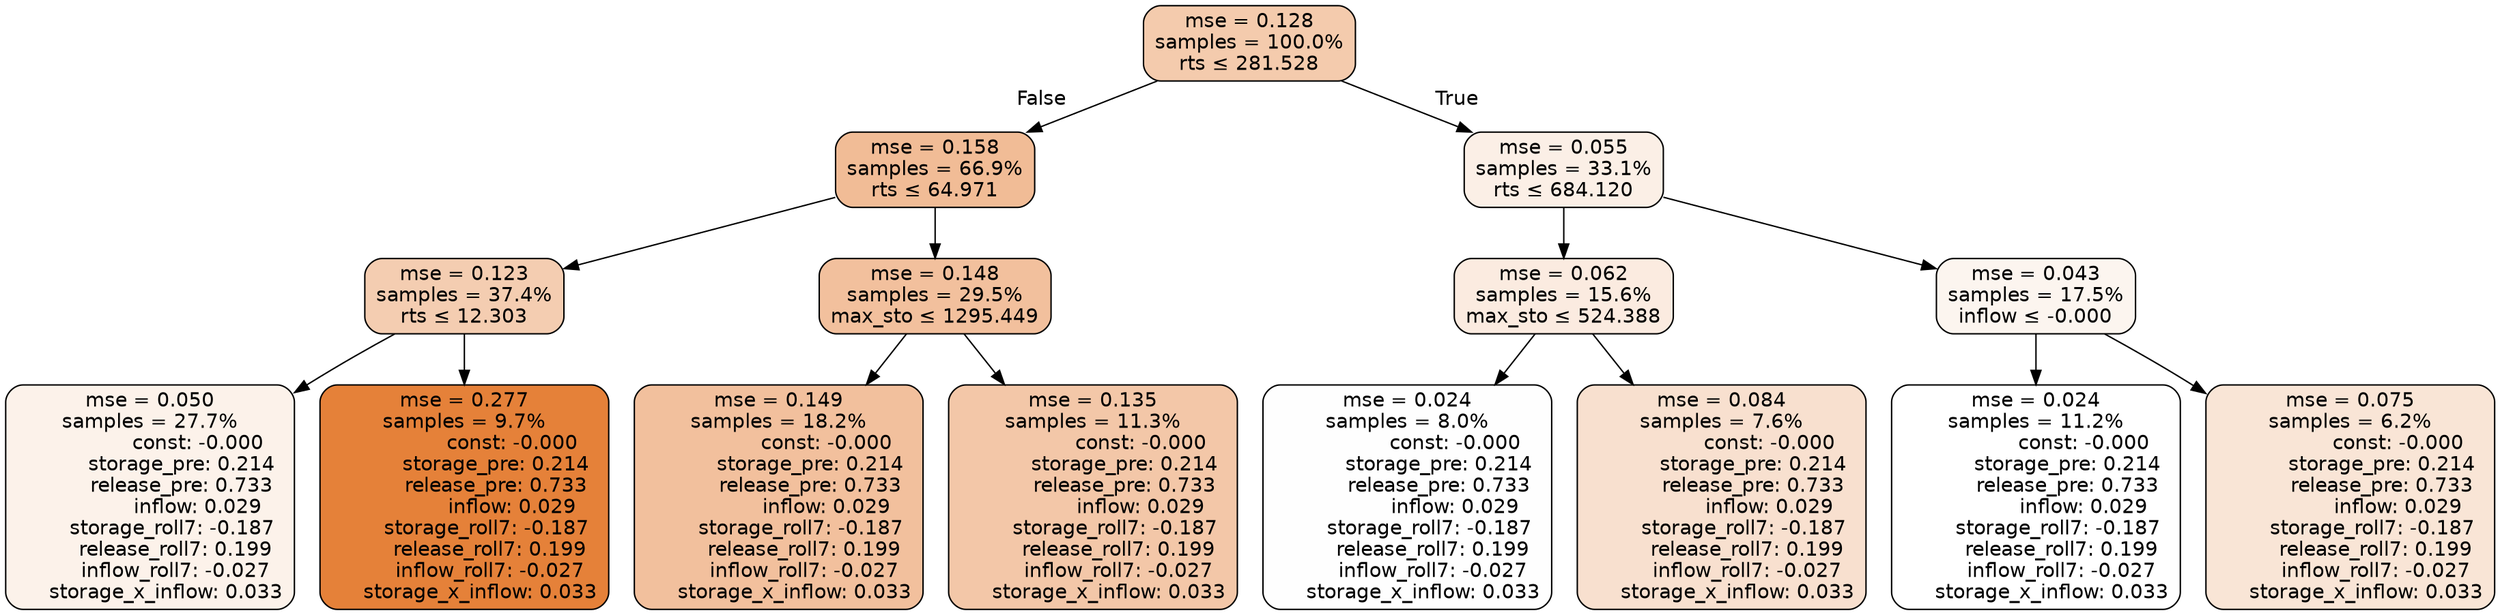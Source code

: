 digraph tree {
node [shape=rectangle, style="filled, rounded", color="black", fontname=helvetica] ;
edge [fontname=helvetica] ;
	"0" [label="mse = 0.128
samples = 100.0%
rts &le; 281.528", fillcolor="#f4cbad"]
	"1" [label="mse = 0.158
samples = 66.9%
rts &le; 64.971", fillcolor="#f1bc96"]
	"2" [label="mse = 0.123
samples = 37.4%
rts &le; 12.303", fillcolor="#f4cdb1"]
	"3" [label="mse = 0.050
samples = 27.7%
               const: -0.000
          storage_pre: 0.214
          release_pre: 0.733
               inflow: 0.029
       storage_roll7: -0.187
        release_roll7: 0.199
        inflow_roll7: -0.027
     storage_x_inflow: 0.033", fillcolor="#fcf2ea"]
	"4" [label="mse = 0.277
samples = 9.7%
               const: -0.000
          storage_pre: 0.214
          release_pre: 0.733
               inflow: 0.029
       storage_roll7: -0.187
        release_roll7: 0.199
        inflow_roll7: -0.027
     storage_x_inflow: 0.033", fillcolor="#e58139"]
	"5" [label="mse = 0.148
samples = 29.5%
max_sto &le; 1295.449", fillcolor="#f2c09d"]
	"6" [label="mse = 0.149
samples = 18.2%
               const: -0.000
          storage_pre: 0.214
          release_pre: 0.733
               inflow: 0.029
       storage_roll7: -0.187
        release_roll7: 0.199
        inflow_roll7: -0.027
     storage_x_inflow: 0.033", fillcolor="#f2c09d"]
	"7" [label="mse = 0.135
samples = 11.3%
               const: -0.000
          storage_pre: 0.214
          release_pre: 0.733
               inflow: 0.029
       storage_roll7: -0.187
        release_roll7: 0.199
        inflow_roll7: -0.027
     storage_x_inflow: 0.033", fillcolor="#f3c7a8"]
	"8" [label="mse = 0.055
samples = 33.1%
rts &le; 684.120", fillcolor="#fbefe6"]
	"9" [label="mse = 0.062
samples = 15.6%
max_sto &le; 524.388", fillcolor="#fbebe0"]
	"10" [label="mse = 0.024
samples = 8.0%
               const: -0.000
          storage_pre: 0.214
          release_pre: 0.733
               inflow: 0.029
       storage_roll7: -0.187
        release_roll7: 0.199
        inflow_roll7: -0.027
     storage_x_inflow: 0.033", fillcolor="#fefefe"]
	"11" [label="mse = 0.084
samples = 7.6%
               const: -0.000
          storage_pre: 0.214
          release_pre: 0.733
               inflow: 0.029
       storage_roll7: -0.187
        release_roll7: 0.199
        inflow_roll7: -0.027
     storage_x_inflow: 0.033", fillcolor="#f8e0cf"]
	"12" [label="mse = 0.043
samples = 17.5%
inflow &le; -0.000", fillcolor="#fcf5ef"]
	"13" [label="mse = 0.024
samples = 11.2%
               const: -0.000
          storage_pre: 0.214
          release_pre: 0.733
               inflow: 0.029
       storage_roll7: -0.187
        release_roll7: 0.199
        inflow_roll7: -0.027
     storage_x_inflow: 0.033", fillcolor="#ffffff"]
	"14" [label="mse = 0.075
samples = 6.2%
               const: -0.000
          storage_pre: 0.214
          release_pre: 0.733
               inflow: 0.029
       storage_roll7: -0.187
        release_roll7: 0.199
        inflow_roll7: -0.027
     storage_x_inflow: 0.033", fillcolor="#f9e5d6"]

	"0" -> "1" [labeldistance=2.5, labelangle=45, headlabel="False"]
	"1" -> "2"
	"2" -> "3"
	"2" -> "4"
	"1" -> "5"
	"5" -> "6"
	"5" -> "7"
	"0" -> "8" [labeldistance=2.5, labelangle=-45, headlabel="True"]
	"8" -> "9"
	"9" -> "10"
	"9" -> "11"
	"8" -> "12"
	"12" -> "13"
	"12" -> "14"
}